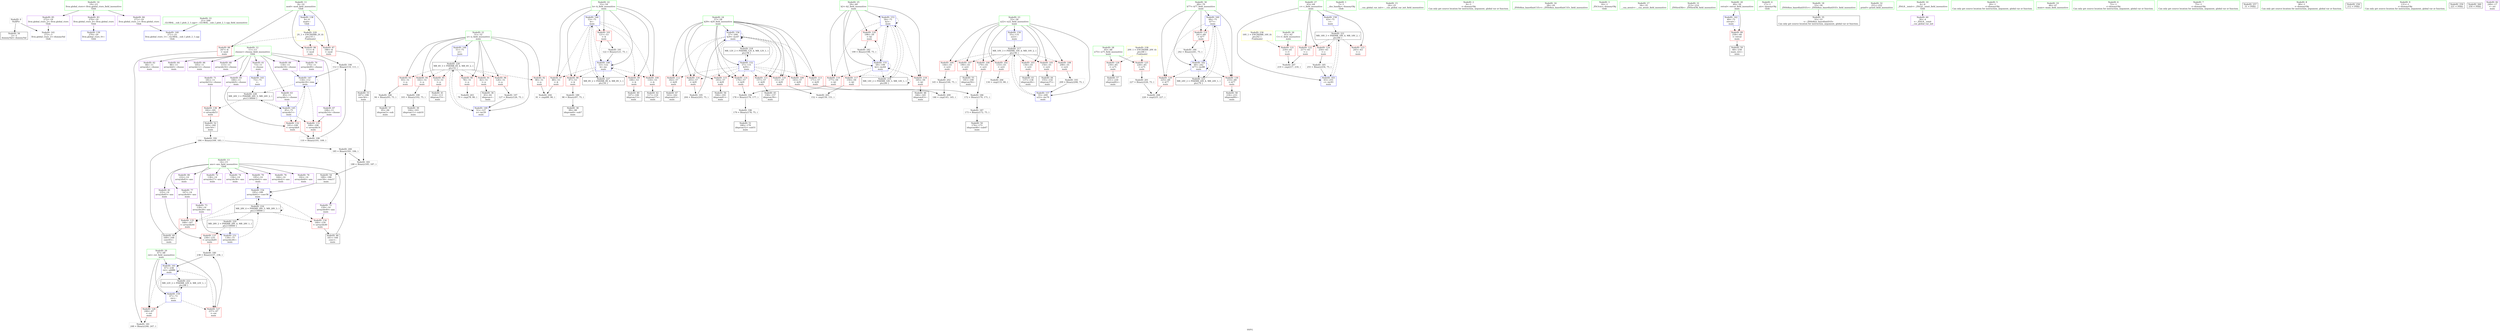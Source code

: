 digraph "SVFG" {
	label="SVFG";

	Node0x55e60b4e0de0 [shape=record,color=grey,label="{NodeID: 0\nNullPtr}"];
	Node0x55e60b4e0de0 -> Node0x55e60b4feae0[style=solid];
	Node0x55e60b4e0de0 -> Node0x55e60b506270[style=solid];
	Node0x55e60b508140 [shape=record,color=grey,label="{NodeID: 180\n238 = Binary(237, 236, )\n}"];
	Node0x55e60b508140 -> Node0x55e60b5072e0[style=solid];
	Node0x55e60b4ff710 [shape=record,color=red,label="{NodeID: 97\n89\<--53\n\<--k\nmain\n}"];
	Node0x55e60b4ff710 -> Node0x55e60b50b550[style=solid];
	Node0x55e60b4e5410 [shape=record,color=green,label="{NodeID: 14\n19\<--23\nllvm.global_ctors\<--llvm.global_ctors_field_insensitive\nGlob }"];
	Node0x55e60b4e5410 -> Node0x55e60b5022d0[style=solid];
	Node0x55e60b4e5410 -> Node0x55e60b5023a0[style=solid];
	Node0x55e60b4e5410 -> Node0x55e60b502470[style=solid];
	Node0x55e60b503120 [shape=record,color=grey,label="{NodeID: 194\n178 = Binary(176, 177, )\n}"];
	Node0x55e60b503120 -> Node0x55e60b503420[style=solid];
	Node0x55e60b500270 [shape=record,color=red,label="{NodeID: 111\n157\<--57\n\<--k29\nmain\n}"];
	Node0x55e60b500270 -> Node0x55e60b4ff3d0[style=solid];
	Node0x55e60b4fe600 [shape=record,color=green,label="{NodeID: 28\n65\<--66\nn75\<--n75_field_insensitive\nmain\n}"];
	Node0x55e60b4fe600 -> Node0x55e60b505510[style=solid];
	Node0x55e60b4fe600 -> Node0x55e60b5055e0[style=solid];
	Node0x55e60b50bb50 [shape=record,color=grey,label="{NodeID: 208\n228 = cmp(225, 227, )\n}"];
	Node0x55e60b505510 [shape=record,color=red,label="{NodeID: 125\n226\<--65\n\<--n75\nmain\n}"];
	Node0x55e60b505510 -> Node0x55e60b503ba0[style=solid];
	Node0x55e60b4ff160 [shape=record,color=black,label="{NodeID: 42\n117\<--116\nidxprom17\<--\nmain\n}"];
	Node0x55e60b516e70 [shape=record,color=black,label="{NodeID: 222\nMR_22V_2 = PHI(MR_22V_4, MR_22V_1, )\npts\{68 \}\n}"];
	Node0x55e60b516e70 -> Node0x55e60b507140[style=dashed];
	Node0x55e60b506070 [shape=record,color=blue,label="{NodeID: 139\n270\<--20\nllvm.global_ctors_0\<--\nGlob }"];
	Node0x55e60b500ce0 [shape=record,color=black,label="{NodeID: 56\n194\<--193\nidxprom61\<--\nmain\n}"];
	Node0x55e60b51a9e0 [shape=record,color=yellow,style=double,label="{NodeID: 236\n16V_1 = ENCHI(MR_16V_0)\npts\{62 \}\nFun[main]}"];
	Node0x55e60b51a9e0 -> Node0x55e60b5051d0[style=dashed];
	Node0x55e60b506c60 [shape=record,color=blue,label="{NodeID: 153\n59\<--75\nk2\<--\nmain\n}"];
	Node0x55e60b506c60 -> Node0x55e60b504e90[style=dashed];
	Node0x55e60b506c60 -> Node0x55e60b504f60[style=dashed];
	Node0x55e60b506c60 -> Node0x55e60b505030[style=dashed];
	Node0x55e60b506c60 -> Node0x55e60b505100[style=dashed];
	Node0x55e60b506c60 -> Node0x55e60b506c60[style=dashed];
	Node0x55e60b506c60 -> Node0x55e60b506e00[style=dashed];
	Node0x55e60b506c60 -> Node0x55e60b515f70[style=dashed];
	Node0x55e60b501840 [shape=record,color=purple,label="{NodeID: 70\n175\<--11\narrayidx49\<--choose\nmain\n}"];
	Node0x55e60b5023a0 [shape=record,color=purple,label="{NodeID: 84\n271\<--19\nllvm.global_ctors_1\<--llvm.global_ctors\nGlob }"];
	Node0x55e60b5023a0 -> Node0x55e60b506170[style=solid];
	Node0x55e60b4e0cc0 [shape=record,color=green,label="{NodeID: 1\n7\<--1\n__dso_handle\<--dummyObj\nGlob }"];
	Node0x55e60b5082c0 [shape=record,color=grey,label="{NodeID: 181\n248 = Binary(246, 247, )\n}"];
	Node0x55e60b4ff7e0 [shape=record,color=red,label="{NodeID: 98\n97\<--53\n\<--k\nmain\n}"];
	Node0x55e60b4ff7e0 -> Node0x55e60b508ec0[style=solid];
	Node0x55e60b4e54e0 [shape=record,color=green,label="{NodeID: 15\n24\<--25\n__cxx_global_var_init\<--__cxx_global_var_init_field_insensitive\n}"];
	Node0x55e60b5032a0 [shape=record,color=grey,label="{NodeID: 195\n204 = Binary(203, 75, )\n}"];
	Node0x55e60b5032a0 -> Node0x55e60b506ed0[style=solid];
	Node0x55e60b500340 [shape=record,color=red,label="{NodeID: 112\n162\<--57\n\<--k29\nmain\n}"];
	Node0x55e60b500340 -> Node0x55e60b4ff570[style=solid];
	Node0x55e60b4fe6d0 [shape=record,color=green,label="{NodeID: 29\n67\<--68\nret\<--ret_field_insensitive\nmain\n}"];
	Node0x55e60b4fe6d0 -> Node0x55e60b5056b0[style=solid];
	Node0x55e60b4fe6d0 -> Node0x55e60b505780[style=solid];
	Node0x55e60b4fe6d0 -> Node0x55e60b507140[style=solid];
	Node0x55e60b4fe6d0 -> Node0x55e60b5072e0[style=solid];
	Node0x55e60b50bcd0 [shape=record,color=grey,label="{NodeID: 209\n146 = cmp(143, 145, )\n}"];
	Node0x55e60b5055e0 [shape=record,color=red,label="{NodeID: 126\n230\<--65\n\<--n75\nmain\n}"];
	Node0x55e60b5055e0 -> Node0x55e60b500db0[style=solid];
	Node0x55e60b4ff230 [shape=record,color=black,label="{NodeID: 43\n137\<--136\nidxprom26\<--\nmain\n}"];
	Node0x55e60b517370 [shape=record,color=black,label="{NodeID: 223\nMR_24V_2 = PHI(MR_24V_4, MR_24V_1, )\npts\{70 \}\n}"];
	Node0x55e60b517370 -> Node0x55e60b507210[style=dashed];
	Node0x55e60b506170 [shape=record,color=blue,label="{NodeID: 140\n271\<--21\nllvm.global_ctors_1\<--_GLOBAL__sub_I_ploh_2_1.cpp\nGlob }"];
	Node0x55e60b500db0 [shape=record,color=black,label="{NodeID: 57\n231\<--230\nidxprom82\<--\nmain\n}"];
	Node0x55e60b506d30 [shape=record,color=blue,label="{NodeID: 154\n195\<--189\narrayidx62\<--conv58\nmain\n}"];
	Node0x55e60b506d30 -> Node0x55e60b505c60[style=dashed];
	Node0x55e60b506d30 -> Node0x55e60b505d30[style=dashed];
	Node0x55e60b506d30 -> Node0x55e60b506d30[style=dashed];
	Node0x55e60b506d30 -> Node0x55e60b515070[style=dashed];
	Node0x55e60b501910 [shape=record,color=purple,label="{NodeID: 71\n181\<--11\narrayidx53\<--choose\nmain\n}"];
	Node0x55e60b501910 -> Node0x55e60b505e00[style=solid];
	Node0x55e60b502470 [shape=record,color=purple,label="{NodeID: 85\n272\<--19\nllvm.global_ctors_2\<--llvm.global_ctors\nGlob }"];
	Node0x55e60b502470 -> Node0x55e60b506270[style=solid];
	Node0x55e60b4e1420 [shape=record,color=green,label="{NodeID: 2\n9\<--1\n\<--dummyObj\nCan only get source location for instruction, argument, global var or function.}"];
	Node0x55e60b508440 [shape=record,color=grey,label="{NodeID: 182\n199 = Binary(198, 75, )\n}"];
	Node0x55e60b508440 -> Node0x55e60b506e00[style=solid];
	Node0x55e60b4ff8b0 [shape=record,color=red,label="{NodeID: 99\n106\<--53\n\<--k\nmain\n}"];
	Node0x55e60b4ff8b0 -> Node0x55e60b4fefc0[style=solid];
	Node0x55e60b4e55b0 [shape=record,color=green,label="{NodeID: 16\n28\<--29\n_ZNSt8ios_base4InitC1Ev\<--_ZNSt8ios_base4InitC1Ev_field_insensitive\n}"];
	Node0x55e60b503420 [shape=record,color=grey,label="{NodeID: 196\n179 = Binary(178, 75, )\n}"];
	Node0x55e60b503420 -> Node0x55e60b5008d0[style=solid];
	Node0x55e60b500410 [shape=record,color=red,label="{NodeID: 113\n171\<--57\n\<--k29\nmain\n}"];
	Node0x55e60b500410 -> Node0x55e60b508a40[style=solid];
	Node0x55e60b4fe7a0 [shape=record,color=green,label="{NodeID: 30\n69\<--70\nk77\<--k77_field_insensitive\nmain\n}"];
	Node0x55e60b4fe7a0 -> Node0x55e60b505850[style=solid];
	Node0x55e60b4fe7a0 -> Node0x55e60b505920[style=solid];
	Node0x55e60b4fe7a0 -> Node0x55e60b5059f0[style=solid];
	Node0x55e60b4fe7a0 -> Node0x55e60b507210[style=solid];
	Node0x55e60b4fe7a0 -> Node0x55e60b5073b0[style=solid];
	Node0x55e60b5056b0 [shape=record,color=red,label="{NodeID: 127\n237\<--67\n\<--ret\nmain\n}"];
	Node0x55e60b5056b0 -> Node0x55e60b508140[style=solid];
	Node0x55e60b4ff300 [shape=record,color=black,label="{NodeID: 44\n155\<--154\nidxprom37\<--\nmain\n}"];
	Node0x55e60b506270 [shape=record,color=blue, style = dotted,label="{NodeID: 141\n272\<--3\nllvm.global_ctors_2\<--dummyVal\nGlob }"];
	Node0x55e60b500e80 [shape=record,color=black,label="{NodeID: 58\n234\<--233\nidxprom84\<--\nmain\n}"];
	Node0x55e60b51aba0 [shape=record,color=yellow,style=double,label="{NodeID: 238\n20V_1 = ENCHI(MR_20V_0)\npts\{66 \}\nFun[main]}"];
	Node0x55e60b51aba0 -> Node0x55e60b505510[style=dashed];
	Node0x55e60b51aba0 -> Node0x55e60b5055e0[style=dashed];
	Node0x55e60b506e00 [shape=record,color=blue,label="{NodeID: 155\n59\<--199\nk2\<--inc64\nmain\n}"];
	Node0x55e60b506e00 -> Node0x55e60b504e90[style=dashed];
	Node0x55e60b506e00 -> Node0x55e60b504f60[style=dashed];
	Node0x55e60b506e00 -> Node0x55e60b505030[style=dashed];
	Node0x55e60b506e00 -> Node0x55e60b505100[style=dashed];
	Node0x55e60b506e00 -> Node0x55e60b506c60[style=dashed];
	Node0x55e60b506e00 -> Node0x55e60b506e00[style=dashed];
	Node0x55e60b506e00 -> Node0x55e60b515f70[style=dashed];
	Node0x55e60b5019e0 [shape=record,color=purple,label="{NodeID: 72\n138\<--14\narrayidx27\<--ans\nmain\n}"];
	Node0x55e60b502540 [shape=record,color=red,label="{NodeID: 86\n111\<--8\n\<--mod\nmain\n}"];
	Node0x55e60b502540 -> Node0x55e60b509040[style=solid];
	Node0x55e60b4e14b0 [shape=record,color=green,label="{NodeID: 3\n16\<--1\n_ZSt3cin\<--dummyObj\nGlob }"];
	Node0x55e60b5085c0 [shape=record,color=grey,label="{NodeID: 183\n188 = Binary(185, 187, )\n}"];
	Node0x55e60b5085c0 -> Node0x55e60b500b40[style=solid];
	Node0x55e60b4ff980 [shape=record,color=red,label="{NodeID: 100\n116\<--53\n\<--k\nmain\n}"];
	Node0x55e60b4ff980 -> Node0x55e60b4ff160[style=solid];
	Node0x55e60b4e5680 [shape=record,color=green,label="{NodeID: 17\n34\<--35\n__cxa_atexit\<--__cxa_atexit_field_insensitive\n}"];
	Node0x55e60b5035a0 [shape=record,color=grey,label="{NodeID: 197\n127 = Binary(126, 75, )\n}"];
	Node0x55e60b5035a0 -> Node0x55e60b506920[style=solid];
	Node0x55e60b5004e0 [shape=record,color=red,label="{NodeID: 114\n176\<--57\n\<--k29\nmain\n}"];
	Node0x55e60b5004e0 -> Node0x55e60b503120[style=solid];
	Node0x55e60b4fe870 [shape=record,color=green,label="{NodeID: 31\n213\<--214\n_ZNSirsERi\<--_ZNSirsERi_field_insensitive\n}"];
	Node0x55e60b505780 [shape=record,color=red,label="{NodeID: 128\n246\<--67\n\<--ret\nmain\n}"];
	Node0x55e60b505780 -> Node0x55e60b5082c0[style=solid];
	Node0x55e60b4ff3d0 [shape=record,color=black,label="{NodeID: 45\n158\<--157\nidxprom39\<--\nmain\n}"];
	Node0x55e60b506370 [shape=record,color=blue,label="{NodeID: 142\n49\<--72\nretval\<--\nmain\n}"];
	Node0x55e60b506370 -> Node0x55e60b5027b0[style=dashed];
	Node0x55e60b500f50 [shape=record,color=black,label="{NodeID: 59\n48\<--258\nmain_ret\<--\nmain\n}"];
	Node0x55e60b506ed0 [shape=record,color=blue,label="{NodeID: 156\n57\<--204\nk29\<--inc67\nmain\n}"];
	Node0x55e60b506ed0 -> Node0x55e60b5000d0[style=dashed];
	Node0x55e60b506ed0 -> Node0x55e60b5001a0[style=dashed];
	Node0x55e60b506ed0 -> Node0x55e60b500270[style=dashed];
	Node0x55e60b506ed0 -> Node0x55e60b500340[style=dashed];
	Node0x55e60b506ed0 -> Node0x55e60b500410[style=dashed];
	Node0x55e60b506ed0 -> Node0x55e60b5004e0[style=dashed];
	Node0x55e60b506ed0 -> Node0x55e60b5005b0[style=dashed];
	Node0x55e60b506ed0 -> Node0x55e60b504dc0[style=dashed];
	Node0x55e60b506ed0 -> Node0x55e60b506ed0[style=dashed];
	Node0x55e60b506ed0 -> Node0x55e60b515a70[style=dashed];
	Node0x55e60b501ab0 [shape=record,color=purple,label="{NodeID: 73\n139\<--14\narrayidx28\<--ans\nmain\n}"];
	Node0x55e60b501ab0 -> Node0x55e60b506ac0[style=solid];
	Node0x55e60b502610 [shape=record,color=red,label="{NodeID: 87\n186\<--8\n\<--mod\nmain\n}"];
	Node0x55e60b502610 -> Node0x55e60b500a70[style=solid];
	Node0x55e60b4e1540 [shape=record,color=green,label="{NodeID: 4\n17\<--1\n.str\<--dummyObj\nGlob }"];
	Node0x55e60b508740 [shape=record,color=grey,label="{NodeID: 184\n242 = Binary(241, 75, )\n}"];
	Node0x55e60b508740 -> Node0x55e60b5073b0[style=solid];
	Node0x55e60b4ffa50 [shape=record,color=red,label="{NodeID: 101\n121\<--53\n\<--k\nmain\n}"];
	Node0x55e60b4ffa50 -> Node0x55e60b5091c0[style=solid];
	Node0x55e60b4e5750 [shape=record,color=green,label="{NodeID: 18\n33\<--39\n_ZNSt8ios_base4InitD1Ev\<--_ZNSt8ios_base4InitD1Ev_field_insensitive\n}"];
	Node0x55e60b4e5750 -> Node0x55e60b4febb0[style=solid];
	Node0x55e60b503720 [shape=record,color=grey,label="{NodeID: 198\n110 = Binary(101, 109, )\n}"];
	Node0x55e60b503720 -> Node0x55e60b509040[style=solid];
	Node0x55e60b5005b0 [shape=record,color=red,label="{NodeID: 115\n193\<--57\n\<--k29\nmain\n}"];
	Node0x55e60b5005b0 -> Node0x55e60b500ce0[style=solid];
	Node0x55e60b4fe940 [shape=record,color=green,label="{NodeID: 32\n251\<--252\nprintf\<--printf_field_insensitive\n}"];
	Node0x55e60b505850 [shape=record,color=red,label="{NodeID: 129\n225\<--69\n\<--k77\nmain\n}"];
	Node0x55e60b505850 -> Node0x55e60b50bb50[style=solid];
	Node0x55e60b4ff4a0 [shape=record,color=black,label="{NodeID: 46\n161\<--160\nconv\<--\nmain\n}"];
	Node0x55e60b4ff4a0 -> Node0x55e60b503a20[style=solid];
	Node0x55e60b518270 [shape=record,color=black,label="{NodeID: 226\nMR_6V_3 = PHI(MR_6V_4, MR_6V_2, )\npts\{52 \}\n}"];
	Node0x55e60b518270 -> Node0x55e60b502880[style=dashed];
	Node0x55e60b518270 -> Node0x55e60b502950[style=dashed];
	Node0x55e60b518270 -> Node0x55e60b502a20[style=dashed];
	Node0x55e60b518270 -> Node0x55e60b502af0[style=dashed];
	Node0x55e60b518270 -> Node0x55e60b502bc0[style=dashed];
	Node0x55e60b518270 -> Node0x55e60b502c90[style=dashed];
	Node0x55e60b518270 -> Node0x55e60b4ff640[style=dashed];
	Node0x55e60b518270 -> Node0x55e60b506920[style=dashed];
	Node0x55e60b506440 [shape=record,color=blue,label="{NodeID: 143\n73\<--75\n\<--\nmain\n}"];
	Node0x55e60b506440 -> Node0x55e60b518c70[style=dashed];
	Node0x55e60b501020 [shape=record,color=purple,label="{NodeID: 60\n30\<--4\n\<--_ZStL8__ioinit\n__cxx_global_var_init\n}"];
	Node0x55e60b506fa0 [shape=record,color=blue,label="{NodeID: 157\n55\<--209\nn22\<--inc70\nmain\n}"];
	Node0x55e60b506fa0 -> Node0x55e60b515570[style=dashed];
	Node0x55e60b501b80 [shape=record,color=purple,label="{NodeID: 74\n156\<--14\narrayidx38\<--ans\nmain\n}"];
	Node0x55e60b5026e0 [shape=record,color=red,label="{NodeID: 88\n247\<--8\n\<--mod\nmain\n}"];
	Node0x55e60b5026e0 -> Node0x55e60b5082c0[style=solid];
	Node0x55e60b4e0f80 [shape=record,color=green,label="{NodeID: 5\n20\<--1\n\<--dummyObj\nCan only get source location for instruction, argument, global var or function.}"];
	Node0x55e60b5088c0 [shape=record,color=grey,label="{NodeID: 185\n255 = Binary(254, 75, )\n}"];
	Node0x55e60b5088c0 -> Node0x55e60b507480[style=solid];
	Node0x55e60b4ffb20 [shape=record,color=red,label="{NodeID: 102\n133\<--55\n\<--n22\nmain\n}"];
	Node0x55e60b4ffb20 -> Node0x55e60b50b850[style=solid];
	Node0x55e60b4e5820 [shape=record,color=green,label="{NodeID: 19\n46\<--47\nmain\<--main_field_insensitive\n}"];
	Node0x55e60b5038a0 [shape=record,color=grey,label="{NodeID: 199\n103 = Binary(102, 75, )\n}"];
	Node0x55e60b5038a0 -> Node0x55e60b4feef0[style=solid];
	Node0x55e60b504dc0 [shape=record,color=red,label="{NodeID: 116\n203\<--57\n\<--k29\nmain\n}"];
	Node0x55e60b504dc0 -> Node0x55e60b5032a0[style=solid];
	Node0x55e60b4fea10 [shape=record,color=green,label="{NodeID: 33\n21\<--266\n_GLOBAL__sub_I_ploh_2_1.cpp\<--_GLOBAL__sub_I_ploh_2_1.cpp_field_insensitive\n}"];
	Node0x55e60b4fea10 -> Node0x55e60b506170[style=solid];
	Node0x55e60b505920 [shape=record,color=red,label="{NodeID: 130\n233\<--69\n\<--k77\nmain\n}"];
	Node0x55e60b505920 -> Node0x55e60b500e80[style=solid];
	Node0x55e60b4ff570 [shape=record,color=black,label="{NodeID: 47\n163\<--162\nidxprom41\<--\nmain\n}"];
	Node0x55e60b518770 [shape=record,color=black,label="{NodeID: 227\nMR_8V_2 = PHI(MR_8V_4, MR_8V_1, )\npts\{54 \}\n}"];
	Node0x55e60b518770 -> Node0x55e60b5066b0[style=dashed];
	Node0x55e60b506510 [shape=record,color=blue,label="{NodeID: 144\n51\<--75\nn\<--\nmain\n}"];
	Node0x55e60b506510 -> Node0x55e60b518270[style=dashed];
	Node0x55e60b5010f0 [shape=record,color=purple,label="{NodeID: 61\n73\<--11\n\<--choose\nmain\n}"];
	Node0x55e60b5010f0 -> Node0x55e60b506440[style=solid];
	Node0x55e60b507070 [shape=record,color=blue,label="{NodeID: 158\n63\<--75\nc\<--\nmain\n}"];
	Node0x55e60b507070 -> Node0x55e60b516970[style=dashed];
	Node0x55e60b501c50 [shape=record,color=purple,label="{NodeID: 75\n159\<--14\narrayidx40\<--ans\nmain\n}"];
	Node0x55e60b501c50 -> Node0x55e60b505c60[style=solid];
	Node0x55e60b5027b0 [shape=record,color=red,label="{NodeID: 89\n258\<--49\n\<--retval\nmain\n}"];
	Node0x55e60b5027b0 -> Node0x55e60b500f50[style=solid];
	Node0x55e60b4e1010 [shape=record,color=green,label="{NodeID: 6\n72\<--1\n\<--dummyObj\nCan only get source location for instruction, argument, global var or function.}"];
	Node0x55e60b508a40 [shape=record,color=grey,label="{NodeID: 186\n172 = Binary(170, 171, )\n}"];
	Node0x55e60b508a40 -> Node0x55e60b508bc0[style=solid];
	Node0x55e60b4ffbf0 [shape=record,color=red,label="{NodeID: 103\n136\<--55\n\<--n22\nmain\n}"];
	Node0x55e60b4ffbf0 -> Node0x55e60b4ff230[style=solid];
	Node0x55e60b4e58f0 [shape=record,color=green,label="{NodeID: 20\n49\<--50\nretval\<--retval_field_insensitive\nmain\n}"];
	Node0x55e60b4e58f0 -> Node0x55e60b5027b0[style=solid];
	Node0x55e60b4e58f0 -> Node0x55e60b506370[style=solid];
	Node0x55e60b503a20 [shape=record,color=grey,label="{NodeID: 200\n185 = Binary(161, 184, )\n}"];
	Node0x55e60b503a20 -> Node0x55e60b5085c0[style=solid];
	Node0x55e60b504e90 [shape=record,color=red,label="{NodeID: 117\n150\<--59\n\<--k2\nmain\n}"];
	Node0x55e60b504e90 -> Node0x55e60b50b6d0[style=solid];
	Node0x55e60b4feae0 [shape=record,color=black,label="{NodeID: 34\n2\<--3\ndummyVal\<--dummyVal\n}"];
	Node0x55e60b5059f0 [shape=record,color=red,label="{NodeID: 131\n241\<--69\n\<--k77\nmain\n}"];
	Node0x55e60b5059f0 -> Node0x55e60b508740[style=solid];
	Node0x55e60b500660 [shape=record,color=black,label="{NodeID: 48\n166\<--165\nidxprom43\<--\nmain\n}"];
	Node0x55e60b518c70 [shape=record,color=black,label="{NodeID: 228\nMR_26V_3 = PHI(MR_26V_5, MR_26V_2, )\npts\{130000 \}\n}"];
	Node0x55e60b518c70 -> Node0x55e60b505e00[style=dashed];
	Node0x55e60b518c70 -> Node0x55e60b5065e0[style=dashed];
	Node0x55e60b5065e0 [shape=record,color=blue,label="{NodeID: 145\n85\<--75\narrayidx1\<--\nmain\n}"];
	Node0x55e60b5065e0 -> Node0x55e60b505ac0[style=dashed];
	Node0x55e60b5065e0 -> Node0x55e60b505b90[style=dashed];
	Node0x55e60b5065e0 -> Node0x55e60b506780[style=dashed];
	Node0x55e60b5065e0 -> Node0x55e60b518c70[style=dashed];
	Node0x55e60b5011c0 [shape=record,color=purple,label="{NodeID: 62\n84\<--11\narrayidx\<--choose\nmain\n}"];
	Node0x55e60b507140 [shape=record,color=blue,label="{NodeID: 159\n67\<--72\nret\<--\nmain\n}"];
	Node0x55e60b507140 -> Node0x55e60b5056b0[style=dashed];
	Node0x55e60b507140 -> Node0x55e60b505780[style=dashed];
	Node0x55e60b507140 -> Node0x55e60b5072e0[style=dashed];
	Node0x55e60b507140 -> Node0x55e60b516e70[style=dashed];
	Node0x55e60b501d20 [shape=record,color=purple,label="{NodeID: 76\n164\<--14\narrayidx42\<--ans\nmain\n}"];
	Node0x55e60b502880 [shape=record,color=red,label="{NodeID: 90\n78\<--51\n\<--n\nmain\n}"];
	Node0x55e60b502880 -> Node0x55e60b50b3d0[style=solid];
	Node0x55e60b4e10a0 [shape=record,color=green,label="{NodeID: 7\n75\<--1\n\<--dummyObj\nCan only get source location for instruction, argument, global var or function.}"];
	Node0x55e60b508bc0 [shape=record,color=grey,label="{NodeID: 187\n173 = Binary(172, 75, )\n}"];
	Node0x55e60b508bc0 -> Node0x55e60b500800[style=solid];
	Node0x55e60b4ffcc0 [shape=record,color=red,label="{NodeID: 104\n144\<--55\n\<--n22\nmain\n}"];
	Node0x55e60b4ffcc0 -> Node0x55e60b50b290[style=solid];
	Node0x55e60b4e59c0 [shape=record,color=green,label="{NodeID: 21\n51\<--52\nn\<--n_field_insensitive\nmain\n}"];
	Node0x55e60b4e59c0 -> Node0x55e60b502880[style=solid];
	Node0x55e60b4e59c0 -> Node0x55e60b502950[style=solid];
	Node0x55e60b4e59c0 -> Node0x55e60b502a20[style=solid];
	Node0x55e60b4e59c0 -> Node0x55e60b502af0[style=solid];
	Node0x55e60b4e59c0 -> Node0x55e60b502bc0[style=solid];
	Node0x55e60b4e59c0 -> Node0x55e60b502c90[style=solid];
	Node0x55e60b4e59c0 -> Node0x55e60b4ff640[style=solid];
	Node0x55e60b4e59c0 -> Node0x55e60b506510[style=solid];
	Node0x55e60b4e59c0 -> Node0x55e60b506920[style=solid];
	Node0x55e60b503ba0 [shape=record,color=grey,label="{NodeID: 201\n227 = Binary(226, 75, )\n}"];
	Node0x55e60b503ba0 -> Node0x55e60b50bb50[style=solid];
	Node0x55e60b504f60 [shape=record,color=red,label="{NodeID: 118\n165\<--59\n\<--k2\nmain\n}"];
	Node0x55e60b504f60 -> Node0x55e60b500660[style=solid];
	Node0x55e60b4febb0 [shape=record,color=black,label="{NodeID: 35\n32\<--33\n\<--_ZNSt8ios_base4InitD1Ev\nCan only get source location for instruction, argument, global var or function.}"];
	Node0x55e60b505ac0 [shape=record,color=red,label="{NodeID: 132\n101\<--100\n\<--arrayidx9\nmain\n}"];
	Node0x55e60b505ac0 -> Node0x55e60b503720[style=solid];
	Node0x55e60b500730 [shape=record,color=black,label="{NodeID: 49\n169\<--168\nconv45\<--\nmain\n}"];
	Node0x55e60b500730 -> Node0x55e60b502e20[style=solid];
	Node0x55e60b519170 [shape=record,color=yellow,style=double,label="{NodeID: 229\n2V_1 = ENCHI(MR_2V_0)\npts\{10 \}\nFun[main]}"];
	Node0x55e60b519170 -> Node0x55e60b502540[style=dashed];
	Node0x55e60b519170 -> Node0x55e60b502610[style=dashed];
	Node0x55e60b519170 -> Node0x55e60b5026e0[style=dashed];
	Node0x55e60b5066b0 [shape=record,color=blue,label="{NodeID: 146\n53\<--75\nk\<--\nmain\n}"];
	Node0x55e60b5066b0 -> Node0x55e60b4ff710[style=dashed];
	Node0x55e60b5066b0 -> Node0x55e60b4ff7e0[style=dashed];
	Node0x55e60b5066b0 -> Node0x55e60b4ff8b0[style=dashed];
	Node0x55e60b5066b0 -> Node0x55e60b4ff980[style=dashed];
	Node0x55e60b5066b0 -> Node0x55e60b4ffa50[style=dashed];
	Node0x55e60b5066b0 -> Node0x55e60b506850[style=dashed];
	Node0x55e60b5066b0 -> Node0x55e60b518770[style=dashed];
	Node0x55e60b501290 [shape=record,color=purple,label="{NodeID: 63\n85\<--11\narrayidx1\<--choose\nmain\n}"];
	Node0x55e60b501290 -> Node0x55e60b5065e0[style=solid];
	Node0x55e60b507210 [shape=record,color=blue,label="{NodeID: 160\n69\<--75\nk77\<--\nmain\n}"];
	Node0x55e60b507210 -> Node0x55e60b505850[style=dashed];
	Node0x55e60b507210 -> Node0x55e60b505920[style=dashed];
	Node0x55e60b507210 -> Node0x55e60b5059f0[style=dashed];
	Node0x55e60b507210 -> Node0x55e60b5073b0[style=dashed];
	Node0x55e60b507210 -> Node0x55e60b517370[style=dashed];
	Node0x55e60b501df0 [shape=record,color=purple,label="{NodeID: 77\n167\<--14\narrayidx44\<--ans\nmain\n}"];
	Node0x55e60b501df0 -> Node0x55e60b505d30[style=solid];
	Node0x55e60b2994f0 [shape=record,color=black,label="{NodeID: 257\n31 = PHI()\n}"];
	Node0x55e60b502950 [shape=record,color=red,label="{NodeID: 91\n82\<--51\n\<--n\nmain\n}"];
	Node0x55e60b502950 -> Node0x55e60b4fec80[style=solid];
	Node0x55e60b4e1130 [shape=record,color=green,label="{NodeID: 8\n80\<--1\n\<--dummyObj\nCan only get source location for instruction, argument, global var or function.}"];
	Node0x55e60b508d40 [shape=record,color=grey,label="{NodeID: 188\n94 = Binary(93, 75, )\n}"];
	Node0x55e60b508d40 -> Node0x55e60b4fed50[style=solid];
	Node0x55e60b4ffd90 [shape=record,color=red,label="{NodeID: 105\n154\<--55\n\<--n22\nmain\n}"];
	Node0x55e60b4ffd90 -> Node0x55e60b4ff300[style=solid];
	Node0x55e60b4fe220 [shape=record,color=green,label="{NodeID: 22\n53\<--54\nk\<--k_field_insensitive\nmain\n}"];
	Node0x55e60b4fe220 -> Node0x55e60b4ff710[style=solid];
	Node0x55e60b4fe220 -> Node0x55e60b4ff7e0[style=solid];
	Node0x55e60b4fe220 -> Node0x55e60b4ff8b0[style=solid];
	Node0x55e60b4fe220 -> Node0x55e60b4ff980[style=solid];
	Node0x55e60b4fe220 -> Node0x55e60b4ffa50[style=solid];
	Node0x55e60b4fe220 -> Node0x55e60b5066b0[style=solid];
	Node0x55e60b4fe220 -> Node0x55e60b506850[style=solid];
	Node0x55e60b50b290 [shape=record,color=grey,label="{NodeID: 202\n145 = Binary(144, 75, )\n}"];
	Node0x55e60b50b290 -> Node0x55e60b50bcd0[style=solid];
	Node0x55e60b505030 [shape=record,color=red,label="{NodeID: 119\n177\<--59\n\<--k2\nmain\n}"];
	Node0x55e60b505030 -> Node0x55e60b503120[style=solid];
	Node0x55e60b4fec80 [shape=record,color=black,label="{NodeID: 36\n83\<--82\nidxprom\<--\nmain\n}"];
	Node0x55e60b515070 [shape=record,color=black,label="{NodeID: 216\nMR_28V_4 = PHI(MR_28V_5, MR_28V_3, )\npts\{150000 \}\n}"];
	Node0x55e60b515070 -> Node0x55e60b505c60[style=dashed];
	Node0x55e60b515070 -> Node0x55e60b505d30[style=dashed];
	Node0x55e60b515070 -> Node0x55e60b506d30[style=dashed];
	Node0x55e60b515070 -> Node0x55e60b515070[style=dashed];
	Node0x55e60b515070 -> Node0x55e60b516470[style=dashed];
	Node0x55e60b505b90 [shape=record,color=red,label="{NodeID: 133\n109\<--108\n\<--arrayidx14\nmain\n}"];
	Node0x55e60b505b90 -> Node0x55e60b503720[style=solid];
	Node0x55e60b500800 [shape=record,color=black,label="{NodeID: 50\n174\<--173\nidxprom48\<--sub47\nmain\n}"];
	Node0x55e60b506780 [shape=record,color=blue,label="{NodeID: 147\n118\<--112\narrayidx18\<--rem\nmain\n}"];
	Node0x55e60b506780 -> Node0x55e60b505ac0[style=dashed];
	Node0x55e60b506780 -> Node0x55e60b505b90[style=dashed];
	Node0x55e60b506780 -> Node0x55e60b506780[style=dashed];
	Node0x55e60b506780 -> Node0x55e60b518c70[style=dashed];
	Node0x55e60b501360 [shape=record,color=purple,label="{NodeID: 64\n96\<--11\narrayidx6\<--choose\nmain\n}"];
	Node0x55e60b5072e0 [shape=record,color=blue,label="{NodeID: 161\n67\<--238\nret\<--add86\nmain\n}"];
	Node0x55e60b5072e0 -> Node0x55e60b5056b0[style=dashed];
	Node0x55e60b5072e0 -> Node0x55e60b505780[style=dashed];
	Node0x55e60b5072e0 -> Node0x55e60b5072e0[style=dashed];
	Node0x55e60b5072e0 -> Node0x55e60b516e70[style=dashed];
	Node0x55e60b501ec0 [shape=record,color=purple,label="{NodeID: 78\n192\<--14\narrayidx60\<--ans\nmain\n}"];
	Node0x55e60b525790 [shape=record,color=black,label="{NodeID: 258\n212 = PHI()\n}"];
	Node0x55e60b502a20 [shape=record,color=red,label="{NodeID: 92\n90\<--51\n\<--n\nmain\n}"];
	Node0x55e60b502a20 -> Node0x55e60b50b550[style=solid];
	Node0x55e60b4e16c0 [shape=record,color=green,label="{NodeID: 9\n131\<--1\n\<--dummyObj\nCan only get source location for instruction, argument, global var or function.}"];
	Node0x55e60b508ec0 [shape=record,color=grey,label="{NodeID: 189\n98 = Binary(97, 75, )\n}"];
	Node0x55e60b508ec0 -> Node0x55e60b4fee20[style=solid];
	Node0x55e60b4ffe60 [shape=record,color=red,label="{NodeID: 106\n170\<--55\n\<--n22\nmain\n}"];
	Node0x55e60b4ffe60 -> Node0x55e60b508a40[style=solid];
	Node0x55e60b4fe2b0 [shape=record,color=green,label="{NodeID: 23\n55\<--56\nn22\<--n22_field_insensitive\nmain\n}"];
	Node0x55e60b4fe2b0 -> Node0x55e60b4ffb20[style=solid];
	Node0x55e60b4fe2b0 -> Node0x55e60b4ffbf0[style=solid];
	Node0x55e60b4fe2b0 -> Node0x55e60b4ffcc0[style=solid];
	Node0x55e60b4fe2b0 -> Node0x55e60b4ffd90[style=solid];
	Node0x55e60b4fe2b0 -> Node0x55e60b4ffe60[style=solid];
	Node0x55e60b4fe2b0 -> Node0x55e60b4fff30[style=solid];
	Node0x55e60b4fe2b0 -> Node0x55e60b500000[style=solid];
	Node0x55e60b4fe2b0 -> Node0x55e60b5069f0[style=solid];
	Node0x55e60b4fe2b0 -> Node0x55e60b506fa0[style=solid];
	Node0x55e60b50b3d0 [shape=record,color=grey,label="{NodeID: 203\n79 = cmp(78, 80, )\n}"];
	Node0x55e60b505100 [shape=record,color=red,label="{NodeID: 120\n198\<--59\n\<--k2\nmain\n}"];
	Node0x55e60b505100 -> Node0x55e60b508440[style=solid];
	Node0x55e60b4fed50 [shape=record,color=black,label="{NodeID: 37\n95\<--94\nidxprom5\<--sub\nmain\n}"];
	Node0x55e60b515570 [shape=record,color=black,label="{NodeID: 217\nMR_10V_3 = PHI(MR_10V_4, MR_10V_2, )\npts\{56 \}\n}"];
	Node0x55e60b515570 -> Node0x55e60b4ffb20[style=dashed];
	Node0x55e60b515570 -> Node0x55e60b4ffbf0[style=dashed];
	Node0x55e60b515570 -> Node0x55e60b4ffcc0[style=dashed];
	Node0x55e60b515570 -> Node0x55e60b4ffd90[style=dashed];
	Node0x55e60b515570 -> Node0x55e60b4ffe60[style=dashed];
	Node0x55e60b515570 -> Node0x55e60b4fff30[style=dashed];
	Node0x55e60b515570 -> Node0x55e60b500000[style=dashed];
	Node0x55e60b515570 -> Node0x55e60b506fa0[style=dashed];
	Node0x55e60b505c60 [shape=record,color=red,label="{NodeID: 134\n160\<--159\n\<--arrayidx40\nmain\n}"];
	Node0x55e60b505c60 -> Node0x55e60b4ff4a0[style=solid];
	Node0x55e60b5008d0 [shape=record,color=black,label="{NodeID: 51\n180\<--179\nidxprom52\<--sub51\nmain\n}"];
	Node0x55e60b506850 [shape=record,color=blue,label="{NodeID: 148\n53\<--122\nk\<--inc\nmain\n}"];
	Node0x55e60b506850 -> Node0x55e60b4ff710[style=dashed];
	Node0x55e60b506850 -> Node0x55e60b4ff7e0[style=dashed];
	Node0x55e60b506850 -> Node0x55e60b4ff8b0[style=dashed];
	Node0x55e60b506850 -> Node0x55e60b4ff980[style=dashed];
	Node0x55e60b506850 -> Node0x55e60b4ffa50[style=dashed];
	Node0x55e60b506850 -> Node0x55e60b506850[style=dashed];
	Node0x55e60b506850 -> Node0x55e60b518770[style=dashed];
	Node0x55e60b501430 [shape=record,color=purple,label="{NodeID: 65\n100\<--11\narrayidx9\<--choose\nmain\n}"];
	Node0x55e60b501430 -> Node0x55e60b505ac0[style=solid];
	Node0x55e60b5073b0 [shape=record,color=blue,label="{NodeID: 162\n69\<--242\nk77\<--inc88\nmain\n}"];
	Node0x55e60b5073b0 -> Node0x55e60b505850[style=dashed];
	Node0x55e60b5073b0 -> Node0x55e60b505920[style=dashed];
	Node0x55e60b5073b0 -> Node0x55e60b5059f0[style=dashed];
	Node0x55e60b5073b0 -> Node0x55e60b5073b0[style=dashed];
	Node0x55e60b5073b0 -> Node0x55e60b517370[style=dashed];
	Node0x55e60b501f90 [shape=record,color=purple,label="{NodeID: 79\n195\<--14\narrayidx62\<--ans\nmain\n}"];
	Node0x55e60b501f90 -> Node0x55e60b506d30[style=solid];
	Node0x55e60b525890 [shape=record,color=black,label="{NodeID: 259\n221 = PHI()\n}"];
	Node0x55e60b502af0 [shape=record,color=red,label="{NodeID: 93\n93\<--51\n\<--n\nmain\n}"];
	Node0x55e60b502af0 -> Node0x55e60b508d40[style=solid];
	Node0x55e60b4e1750 [shape=record,color=green,label="{NodeID: 10\n4\<--6\n_ZStL8__ioinit\<--_ZStL8__ioinit_field_insensitive\nGlob }"];
	Node0x55e60b4e1750 -> Node0x55e60b501020[style=solid];
	Node0x55e60b509040 [shape=record,color=grey,label="{NodeID: 190\n112 = Binary(110, 111, )\n}"];
	Node0x55e60b509040 -> Node0x55e60b506780[style=solid];
	Node0x55e60b4fff30 [shape=record,color=red,label="{NodeID: 107\n190\<--55\n\<--n22\nmain\n}"];
	Node0x55e60b4fff30 -> Node0x55e60b500c10[style=solid];
	Node0x55e60b4fe340 [shape=record,color=green,label="{NodeID: 24\n57\<--58\nk29\<--k29_field_insensitive\nmain\n}"];
	Node0x55e60b4fe340 -> Node0x55e60b5000d0[style=solid];
	Node0x55e60b4fe340 -> Node0x55e60b5001a0[style=solid];
	Node0x55e60b4fe340 -> Node0x55e60b500270[style=solid];
	Node0x55e60b4fe340 -> Node0x55e60b500340[style=solid];
	Node0x55e60b4fe340 -> Node0x55e60b500410[style=solid];
	Node0x55e60b4fe340 -> Node0x55e60b5004e0[style=solid];
	Node0x55e60b4fe340 -> Node0x55e60b5005b0[style=solid];
	Node0x55e60b4fe340 -> Node0x55e60b504dc0[style=solid];
	Node0x55e60b4fe340 -> Node0x55e60b506b90[style=solid];
	Node0x55e60b4fe340 -> Node0x55e60b506ed0[style=solid];
	Node0x55e60b50b550 [shape=record,color=grey,label="{NodeID: 204\n91 = cmp(89, 90, )\n}"];
	Node0x55e60b5051d0 [shape=record,color=red,label="{NodeID: 121\n218\<--61\n\<--C\nmain\n}"];
	Node0x55e60b5051d0 -> Node0x55e60b50b9d0[style=solid];
	Node0x55e60b4fee20 [shape=record,color=black,label="{NodeID: 38\n99\<--98\nidxprom8\<--sub7\nmain\n}"];
	Node0x55e60b515a70 [shape=record,color=black,label="{NodeID: 218\nMR_12V_2 = PHI(MR_12V_4, MR_12V_1, )\npts\{58 \}\n}"];
	Node0x55e60b515a70 -> Node0x55e60b506b90[style=dashed];
	Node0x55e60b505d30 [shape=record,color=red,label="{NodeID: 135\n168\<--167\n\<--arrayidx44\nmain\n}"];
	Node0x55e60b505d30 -> Node0x55e60b500730[style=solid];
	Node0x55e60b5009a0 [shape=record,color=black,label="{NodeID: 52\n183\<--182\nconv54\<--\nmain\n}"];
	Node0x55e60b5009a0 -> Node0x55e60b502e20[style=solid];
	Node0x55e60b506920 [shape=record,color=blue,label="{NodeID: 149\n51\<--127\nn\<--inc20\nmain\n}"];
	Node0x55e60b506920 -> Node0x55e60b518270[style=dashed];
	Node0x55e60b501500 [shape=record,color=purple,label="{NodeID: 66\n105\<--11\narrayidx12\<--choose\nmain\n}"];
	Node0x55e60b507480 [shape=record,color=blue,label="{NodeID: 163\n63\<--255\nc\<--inc93\nmain\n}"];
	Node0x55e60b507480 -> Node0x55e60b516970[style=dashed];
	Node0x55e60b502060 [shape=record,color=purple,label="{NodeID: 80\n232\<--14\narrayidx83\<--ans\nmain\n}"];
	Node0x55e60b525990 [shape=record,color=black,label="{NodeID: 260\n250 = PHI()\n}"];
	Node0x55e60b502bc0 [shape=record,color=red,label="{NodeID: 94\n102\<--51\n\<--n\nmain\n}"];
	Node0x55e60b502bc0 -> Node0x55e60b5038a0[style=solid];
	Node0x55e60b4e17e0 [shape=record,color=green,label="{NodeID: 11\n8\<--10\nmod\<--mod_field_insensitive\nGlob }"];
	Node0x55e60b4e17e0 -> Node0x55e60b502540[style=solid];
	Node0x55e60b4e17e0 -> Node0x55e60b502610[style=solid];
	Node0x55e60b4e17e0 -> Node0x55e60b5026e0[style=solid];
	Node0x55e60b4e17e0 -> Node0x55e60b505fa0[style=solid];
	Node0x55e60b5091c0 [shape=record,color=grey,label="{NodeID: 191\n122 = Binary(121, 75, )\n}"];
	Node0x55e60b5091c0 -> Node0x55e60b506850[style=solid];
	Node0x55e60b500000 [shape=record,color=red,label="{NodeID: 108\n208\<--55\n\<--n22\nmain\n}"];
	Node0x55e60b500000 -> Node0x55e60b502fa0[style=solid];
	Node0x55e60b4fe3d0 [shape=record,color=green,label="{NodeID: 25\n59\<--60\nk2\<--k2_field_insensitive\nmain\n}"];
	Node0x55e60b4fe3d0 -> Node0x55e60b504e90[style=solid];
	Node0x55e60b4fe3d0 -> Node0x55e60b504f60[style=solid];
	Node0x55e60b4fe3d0 -> Node0x55e60b505030[style=solid];
	Node0x55e60b4fe3d0 -> Node0x55e60b505100[style=solid];
	Node0x55e60b4fe3d0 -> Node0x55e60b506c60[style=solid];
	Node0x55e60b4fe3d0 -> Node0x55e60b506e00[style=solid];
	Node0x55e60b50b6d0 [shape=record,color=grey,label="{NodeID: 205\n152 = cmp(150, 151, )\n}"];
	Node0x55e60b5052a0 [shape=record,color=red,label="{NodeID: 122\n217\<--63\n\<--c\nmain\n}"];
	Node0x55e60b5052a0 -> Node0x55e60b50b9d0[style=solid];
	Node0x55e60b4feef0 [shape=record,color=black,label="{NodeID: 39\n104\<--103\nidxprom11\<--sub10\nmain\n}"];
	Node0x55e60b515f70 [shape=record,color=black,label="{NodeID: 219\nMR_14V_2 = PHI(MR_14V_3, MR_14V_1, )\npts\{60 \}\n}"];
	Node0x55e60b515f70 -> Node0x55e60b506c60[style=dashed];
	Node0x55e60b515f70 -> Node0x55e60b515f70[style=dashed];
	Node0x55e60b505e00 [shape=record,color=red,label="{NodeID: 136\n182\<--181\n\<--arrayidx53\nmain\n}"];
	Node0x55e60b505e00 -> Node0x55e60b5009a0[style=solid];
	Node0x55e60b500a70 [shape=record,color=black,label="{NodeID: 53\n187\<--186\nconv56\<--\nmain\n}"];
	Node0x55e60b500a70 -> Node0x55e60b5085c0[style=solid];
	Node0x55e60b5069f0 [shape=record,color=blue,label="{NodeID: 150\n55\<--131\nn22\<--\nmain\n}"];
	Node0x55e60b5069f0 -> Node0x55e60b515570[style=dashed];
	Node0x55e60b5015d0 [shape=record,color=purple,label="{NodeID: 67\n108\<--11\narrayidx14\<--choose\nmain\n}"];
	Node0x55e60b5015d0 -> Node0x55e60b505b90[style=solid];
	Node0x55e60b502130 [shape=record,color=purple,label="{NodeID: 81\n235\<--14\narrayidx85\<--ans\nmain\n}"];
	Node0x55e60b502130 -> Node0x55e60b505ed0[style=solid];
	Node0x55e60b502c90 [shape=record,color=red,label="{NodeID: 95\n113\<--51\n\<--n\nmain\n}"];
	Node0x55e60b502c90 -> Node0x55e60b4ff090[style=solid];
	Node0x55e60b4e18b0 [shape=record,color=green,label="{NodeID: 12\n11\<--13\nchoose\<--choose_field_insensitive\nGlob }"];
	Node0x55e60b4e18b0 -> Node0x55e60b5010f0[style=solid];
	Node0x55e60b4e18b0 -> Node0x55e60b5011c0[style=solid];
	Node0x55e60b4e18b0 -> Node0x55e60b501290[style=solid];
	Node0x55e60b4e18b0 -> Node0x55e60b501360[style=solid];
	Node0x55e60b4e18b0 -> Node0x55e60b501430[style=solid];
	Node0x55e60b4e18b0 -> Node0x55e60b501500[style=solid];
	Node0x55e60b4e18b0 -> Node0x55e60b5015d0[style=solid];
	Node0x55e60b4e18b0 -> Node0x55e60b5016a0[style=solid];
	Node0x55e60b4e18b0 -> Node0x55e60b501770[style=solid];
	Node0x55e60b4e18b0 -> Node0x55e60b501840[style=solid];
	Node0x55e60b4e18b0 -> Node0x55e60b501910[style=solid];
	Node0x55e60b502e20 [shape=record,color=grey,label="{NodeID: 192\n184 = Binary(169, 183, )\n}"];
	Node0x55e60b502e20 -> Node0x55e60b503a20[style=solid];
	Node0x55e60b5000d0 [shape=record,color=red,label="{NodeID: 109\n143\<--57\n\<--k29\nmain\n}"];
	Node0x55e60b5000d0 -> Node0x55e60b50bcd0[style=solid];
	Node0x55e60b4fe460 [shape=record,color=green,label="{NodeID: 26\n61\<--62\nC\<--C_field_insensitive\nmain\n}"];
	Node0x55e60b4fe460 -> Node0x55e60b5051d0[style=solid];
	Node0x55e60b50b850 [shape=record,color=grey,label="{NodeID: 206\n134 = cmp(133, 80, )\n}"];
	Node0x55e60b505370 [shape=record,color=red,label="{NodeID: 123\n245\<--63\n\<--c\nmain\n}"];
	Node0x55e60b4fefc0 [shape=record,color=black,label="{NodeID: 40\n107\<--106\nidxprom13\<--\nmain\n}"];
	Node0x55e60b516470 [shape=record,color=black,label="{NodeID: 220\nMR_28V_2 = PHI(MR_28V_4, MR_28V_1, )\npts\{150000 \}\n}"];
	Node0x55e60b516470 -> Node0x55e60b505ed0[style=dashed];
	Node0x55e60b516470 -> Node0x55e60b506ac0[style=dashed];
	Node0x55e60b505ed0 [shape=record,color=red,label="{NodeID: 137\n236\<--235\n\<--arrayidx85\nmain\n}"];
	Node0x55e60b505ed0 -> Node0x55e60b508140[style=solid];
	Node0x55e60b500b40 [shape=record,color=black,label="{NodeID: 54\n189\<--188\nconv58\<--rem57\nmain\n}"];
	Node0x55e60b500b40 -> Node0x55e60b506d30[style=solid];
	Node0x55e60b506ac0 [shape=record,color=blue,label="{NodeID: 151\n139\<--75\narrayidx28\<--\nmain\n}"];
	Node0x55e60b506ac0 -> Node0x55e60b515070[style=dashed];
	Node0x55e60b5016a0 [shape=record,color=purple,label="{NodeID: 68\n115\<--11\narrayidx16\<--choose\nmain\n}"];
	Node0x55e60b502200 [shape=record,color=purple,label="{NodeID: 82\n249\<--17\n\<--.str\nmain\n}"];
	Node0x55e60b4ff640 [shape=record,color=red,label="{NodeID: 96\n126\<--51\n\<--n\nmain\n}"];
	Node0x55e60b4ff640 -> Node0x55e60b5035a0[style=solid];
	Node0x55e60b4e1980 [shape=record,color=green,label="{NodeID: 13\n14\<--15\nans\<--ans_field_insensitive\nGlob }"];
	Node0x55e60b4e1980 -> Node0x55e60b5019e0[style=solid];
	Node0x55e60b4e1980 -> Node0x55e60b501ab0[style=solid];
	Node0x55e60b4e1980 -> Node0x55e60b501b80[style=solid];
	Node0x55e60b4e1980 -> Node0x55e60b501c50[style=solid];
	Node0x55e60b4e1980 -> Node0x55e60b501d20[style=solid];
	Node0x55e60b4e1980 -> Node0x55e60b501df0[style=solid];
	Node0x55e60b4e1980 -> Node0x55e60b501ec0[style=solid];
	Node0x55e60b4e1980 -> Node0x55e60b501f90[style=solid];
	Node0x55e60b4e1980 -> Node0x55e60b502060[style=solid];
	Node0x55e60b4e1980 -> Node0x55e60b502130[style=solid];
	Node0x55e60b502fa0 [shape=record,color=grey,label="{NodeID: 193\n209 = Binary(208, 75, )\n}"];
	Node0x55e60b502fa0 -> Node0x55e60b506fa0[style=solid];
	Node0x55e60b5001a0 [shape=record,color=red,label="{NodeID: 110\n151\<--57\n\<--k29\nmain\n}"];
	Node0x55e60b5001a0 -> Node0x55e60b50b6d0[style=solid];
	Node0x55e60b4fe530 [shape=record,color=green,label="{NodeID: 27\n63\<--64\nc\<--c_field_insensitive\nmain\n}"];
	Node0x55e60b4fe530 -> Node0x55e60b5052a0[style=solid];
	Node0x55e60b4fe530 -> Node0x55e60b505370[style=solid];
	Node0x55e60b4fe530 -> Node0x55e60b505440[style=solid];
	Node0x55e60b4fe530 -> Node0x55e60b507070[style=solid];
	Node0x55e60b4fe530 -> Node0x55e60b507480[style=solid];
	Node0x55e60b50b9d0 [shape=record,color=grey,label="{NodeID: 207\n219 = cmp(217, 218, )\n}"];
	Node0x55e60b505440 [shape=record,color=red,label="{NodeID: 124\n254\<--63\n\<--c\nmain\n}"];
	Node0x55e60b505440 -> Node0x55e60b5088c0[style=solid];
	Node0x55e60b4ff090 [shape=record,color=black,label="{NodeID: 41\n114\<--113\nidxprom15\<--\nmain\n}"];
	Node0x55e60b516970 [shape=record,color=black,label="{NodeID: 221\nMR_18V_3 = PHI(MR_18V_4, MR_18V_2, )\npts\{64 \}\n}"];
	Node0x55e60b516970 -> Node0x55e60b5052a0[style=dashed];
	Node0x55e60b516970 -> Node0x55e60b505370[style=dashed];
	Node0x55e60b516970 -> Node0x55e60b505440[style=dashed];
	Node0x55e60b516970 -> Node0x55e60b507480[style=dashed];
	Node0x55e60b505fa0 [shape=record,color=blue,label="{NodeID: 138\n8\<--9\nmod\<--\nGlob }"];
	Node0x55e60b505fa0 -> Node0x55e60b519170[style=dashed];
	Node0x55e60b500c10 [shape=record,color=black,label="{NodeID: 55\n191\<--190\nidxprom59\<--\nmain\n}"];
	Node0x55e60b506b90 [shape=record,color=blue,label="{NodeID: 152\n57\<--131\nk29\<--\nmain\n}"];
	Node0x55e60b506b90 -> Node0x55e60b5000d0[style=dashed];
	Node0x55e60b506b90 -> Node0x55e60b5001a0[style=dashed];
	Node0x55e60b506b90 -> Node0x55e60b500270[style=dashed];
	Node0x55e60b506b90 -> Node0x55e60b500340[style=dashed];
	Node0x55e60b506b90 -> Node0x55e60b500410[style=dashed];
	Node0x55e60b506b90 -> Node0x55e60b5004e0[style=dashed];
	Node0x55e60b506b90 -> Node0x55e60b5005b0[style=dashed];
	Node0x55e60b506b90 -> Node0x55e60b504dc0[style=dashed];
	Node0x55e60b506b90 -> Node0x55e60b506ed0[style=dashed];
	Node0x55e60b506b90 -> Node0x55e60b515a70[style=dashed];
	Node0x55e60b501770 [shape=record,color=purple,label="{NodeID: 69\n118\<--11\narrayidx18\<--choose\nmain\n}"];
	Node0x55e60b501770 -> Node0x55e60b506780[style=solid];
	Node0x55e60b5022d0 [shape=record,color=purple,label="{NodeID: 83\n270\<--19\nllvm.global_ctors_0\<--llvm.global_ctors\nGlob }"];
	Node0x55e60b5022d0 -> Node0x55e60b506070[style=solid];
}
